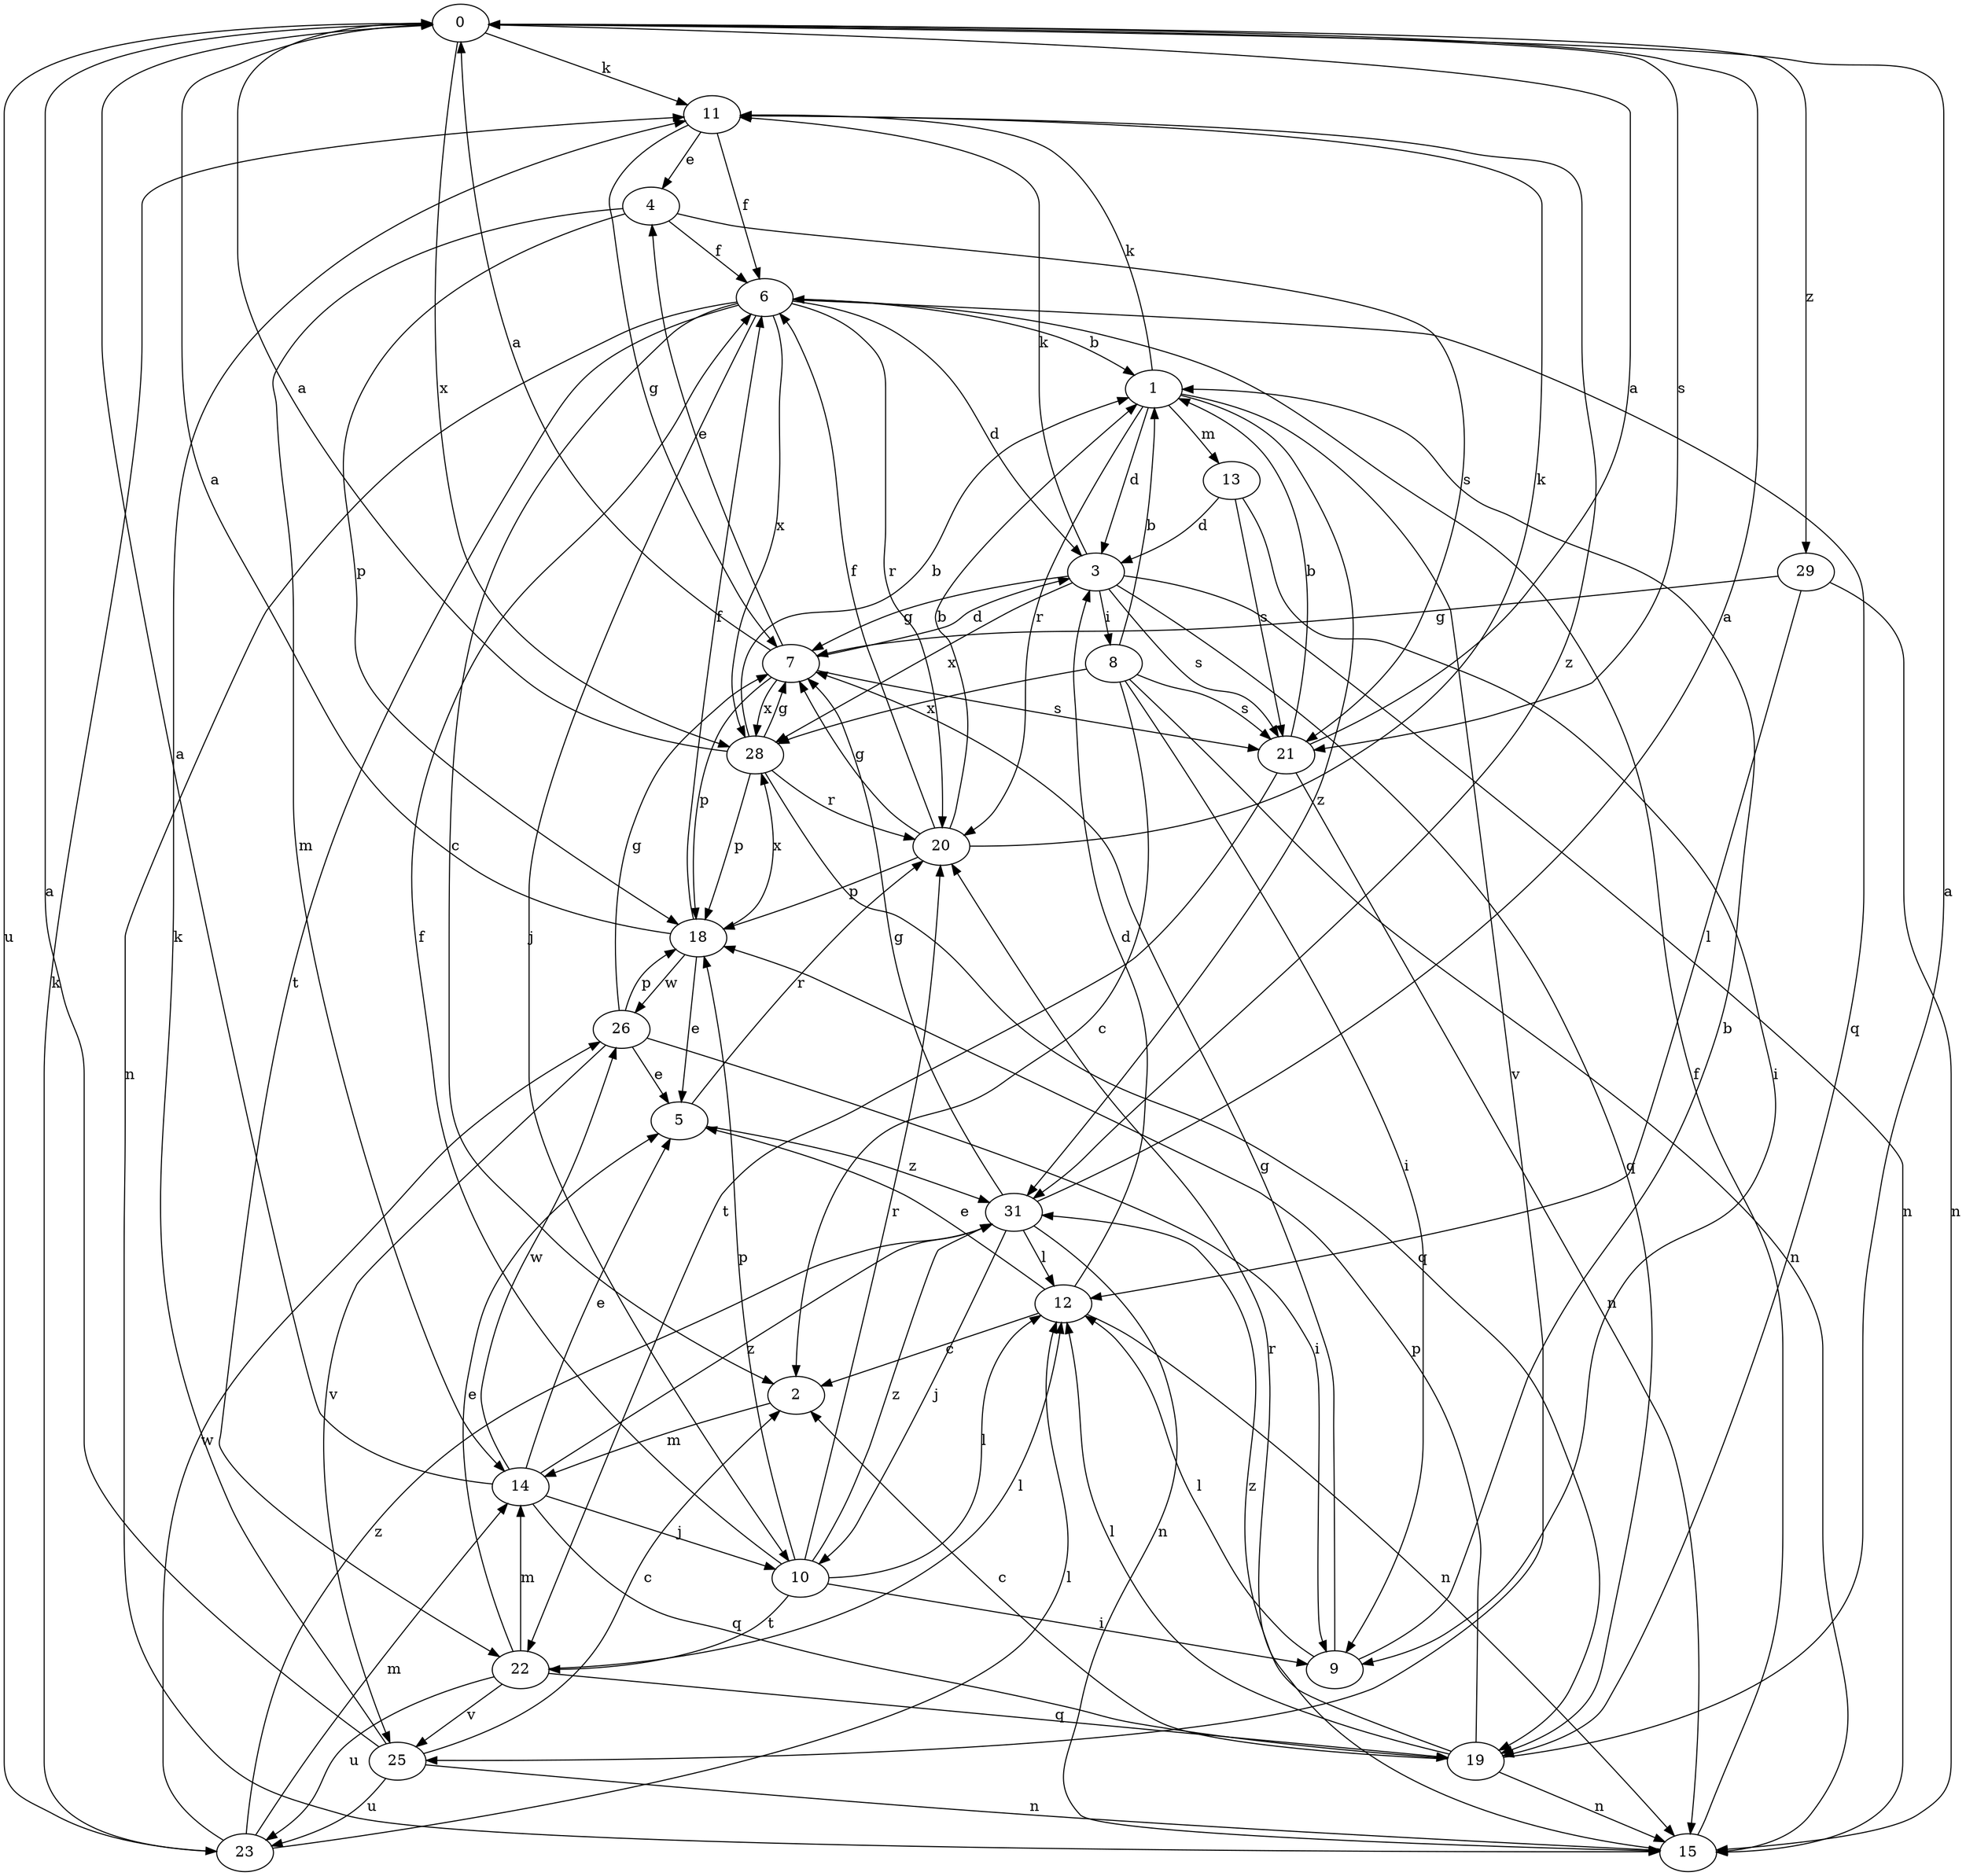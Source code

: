 strict digraph  {
0;
1;
2;
3;
4;
5;
6;
7;
8;
9;
10;
11;
12;
13;
14;
15;
18;
19;
20;
21;
22;
23;
25;
26;
28;
29;
31;
0 -> 11  [label=k];
0 -> 21  [label=s];
0 -> 23  [label=u];
0 -> 28  [label=x];
0 -> 29  [label=z];
1 -> 3  [label=d];
1 -> 11  [label=k];
1 -> 13  [label=m];
1 -> 20  [label=r];
1 -> 25  [label=v];
1 -> 31  [label=z];
2 -> 14  [label=m];
3 -> 7  [label=g];
3 -> 8  [label=i];
3 -> 11  [label=k];
3 -> 15  [label=n];
3 -> 19  [label=q];
3 -> 21  [label=s];
3 -> 28  [label=x];
4 -> 6  [label=f];
4 -> 14  [label=m];
4 -> 18  [label=p];
4 -> 21  [label=s];
5 -> 20  [label=r];
5 -> 31  [label=z];
6 -> 1  [label=b];
6 -> 2  [label=c];
6 -> 3  [label=d];
6 -> 10  [label=j];
6 -> 15  [label=n];
6 -> 19  [label=q];
6 -> 20  [label=r];
6 -> 22  [label=t];
6 -> 28  [label=x];
7 -> 0  [label=a];
7 -> 3  [label=d];
7 -> 4  [label=e];
7 -> 18  [label=p];
7 -> 21  [label=s];
7 -> 28  [label=x];
8 -> 1  [label=b];
8 -> 2  [label=c];
8 -> 9  [label=i];
8 -> 15  [label=n];
8 -> 21  [label=s];
8 -> 28  [label=x];
9 -> 1  [label=b];
9 -> 7  [label=g];
9 -> 12  [label=l];
10 -> 6  [label=f];
10 -> 9  [label=i];
10 -> 12  [label=l];
10 -> 18  [label=p];
10 -> 20  [label=r];
10 -> 22  [label=t];
10 -> 31  [label=z];
11 -> 4  [label=e];
11 -> 6  [label=f];
11 -> 7  [label=g];
11 -> 31  [label=z];
12 -> 2  [label=c];
12 -> 3  [label=d];
12 -> 5  [label=e];
12 -> 15  [label=n];
13 -> 3  [label=d];
13 -> 9  [label=i];
13 -> 21  [label=s];
14 -> 0  [label=a];
14 -> 5  [label=e];
14 -> 10  [label=j];
14 -> 19  [label=q];
14 -> 26  [label=w];
14 -> 31  [label=z];
15 -> 6  [label=f];
15 -> 20  [label=r];
18 -> 0  [label=a];
18 -> 5  [label=e];
18 -> 6  [label=f];
18 -> 26  [label=w];
18 -> 28  [label=x];
19 -> 0  [label=a];
19 -> 2  [label=c];
19 -> 12  [label=l];
19 -> 15  [label=n];
19 -> 18  [label=p];
19 -> 31  [label=z];
20 -> 1  [label=b];
20 -> 6  [label=f];
20 -> 7  [label=g];
20 -> 11  [label=k];
20 -> 18  [label=p];
21 -> 0  [label=a];
21 -> 1  [label=b];
21 -> 15  [label=n];
21 -> 22  [label=t];
22 -> 5  [label=e];
22 -> 12  [label=l];
22 -> 14  [label=m];
22 -> 19  [label=q];
22 -> 23  [label=u];
22 -> 25  [label=v];
23 -> 11  [label=k];
23 -> 12  [label=l];
23 -> 14  [label=m];
23 -> 26  [label=w];
23 -> 31  [label=z];
25 -> 0  [label=a];
25 -> 2  [label=c];
25 -> 11  [label=k];
25 -> 15  [label=n];
25 -> 23  [label=u];
26 -> 5  [label=e];
26 -> 7  [label=g];
26 -> 9  [label=i];
26 -> 18  [label=p];
26 -> 25  [label=v];
28 -> 0  [label=a];
28 -> 1  [label=b];
28 -> 7  [label=g];
28 -> 18  [label=p];
28 -> 19  [label=q];
28 -> 20  [label=r];
29 -> 7  [label=g];
29 -> 12  [label=l];
29 -> 15  [label=n];
31 -> 0  [label=a];
31 -> 7  [label=g];
31 -> 10  [label=j];
31 -> 12  [label=l];
31 -> 15  [label=n];
}

